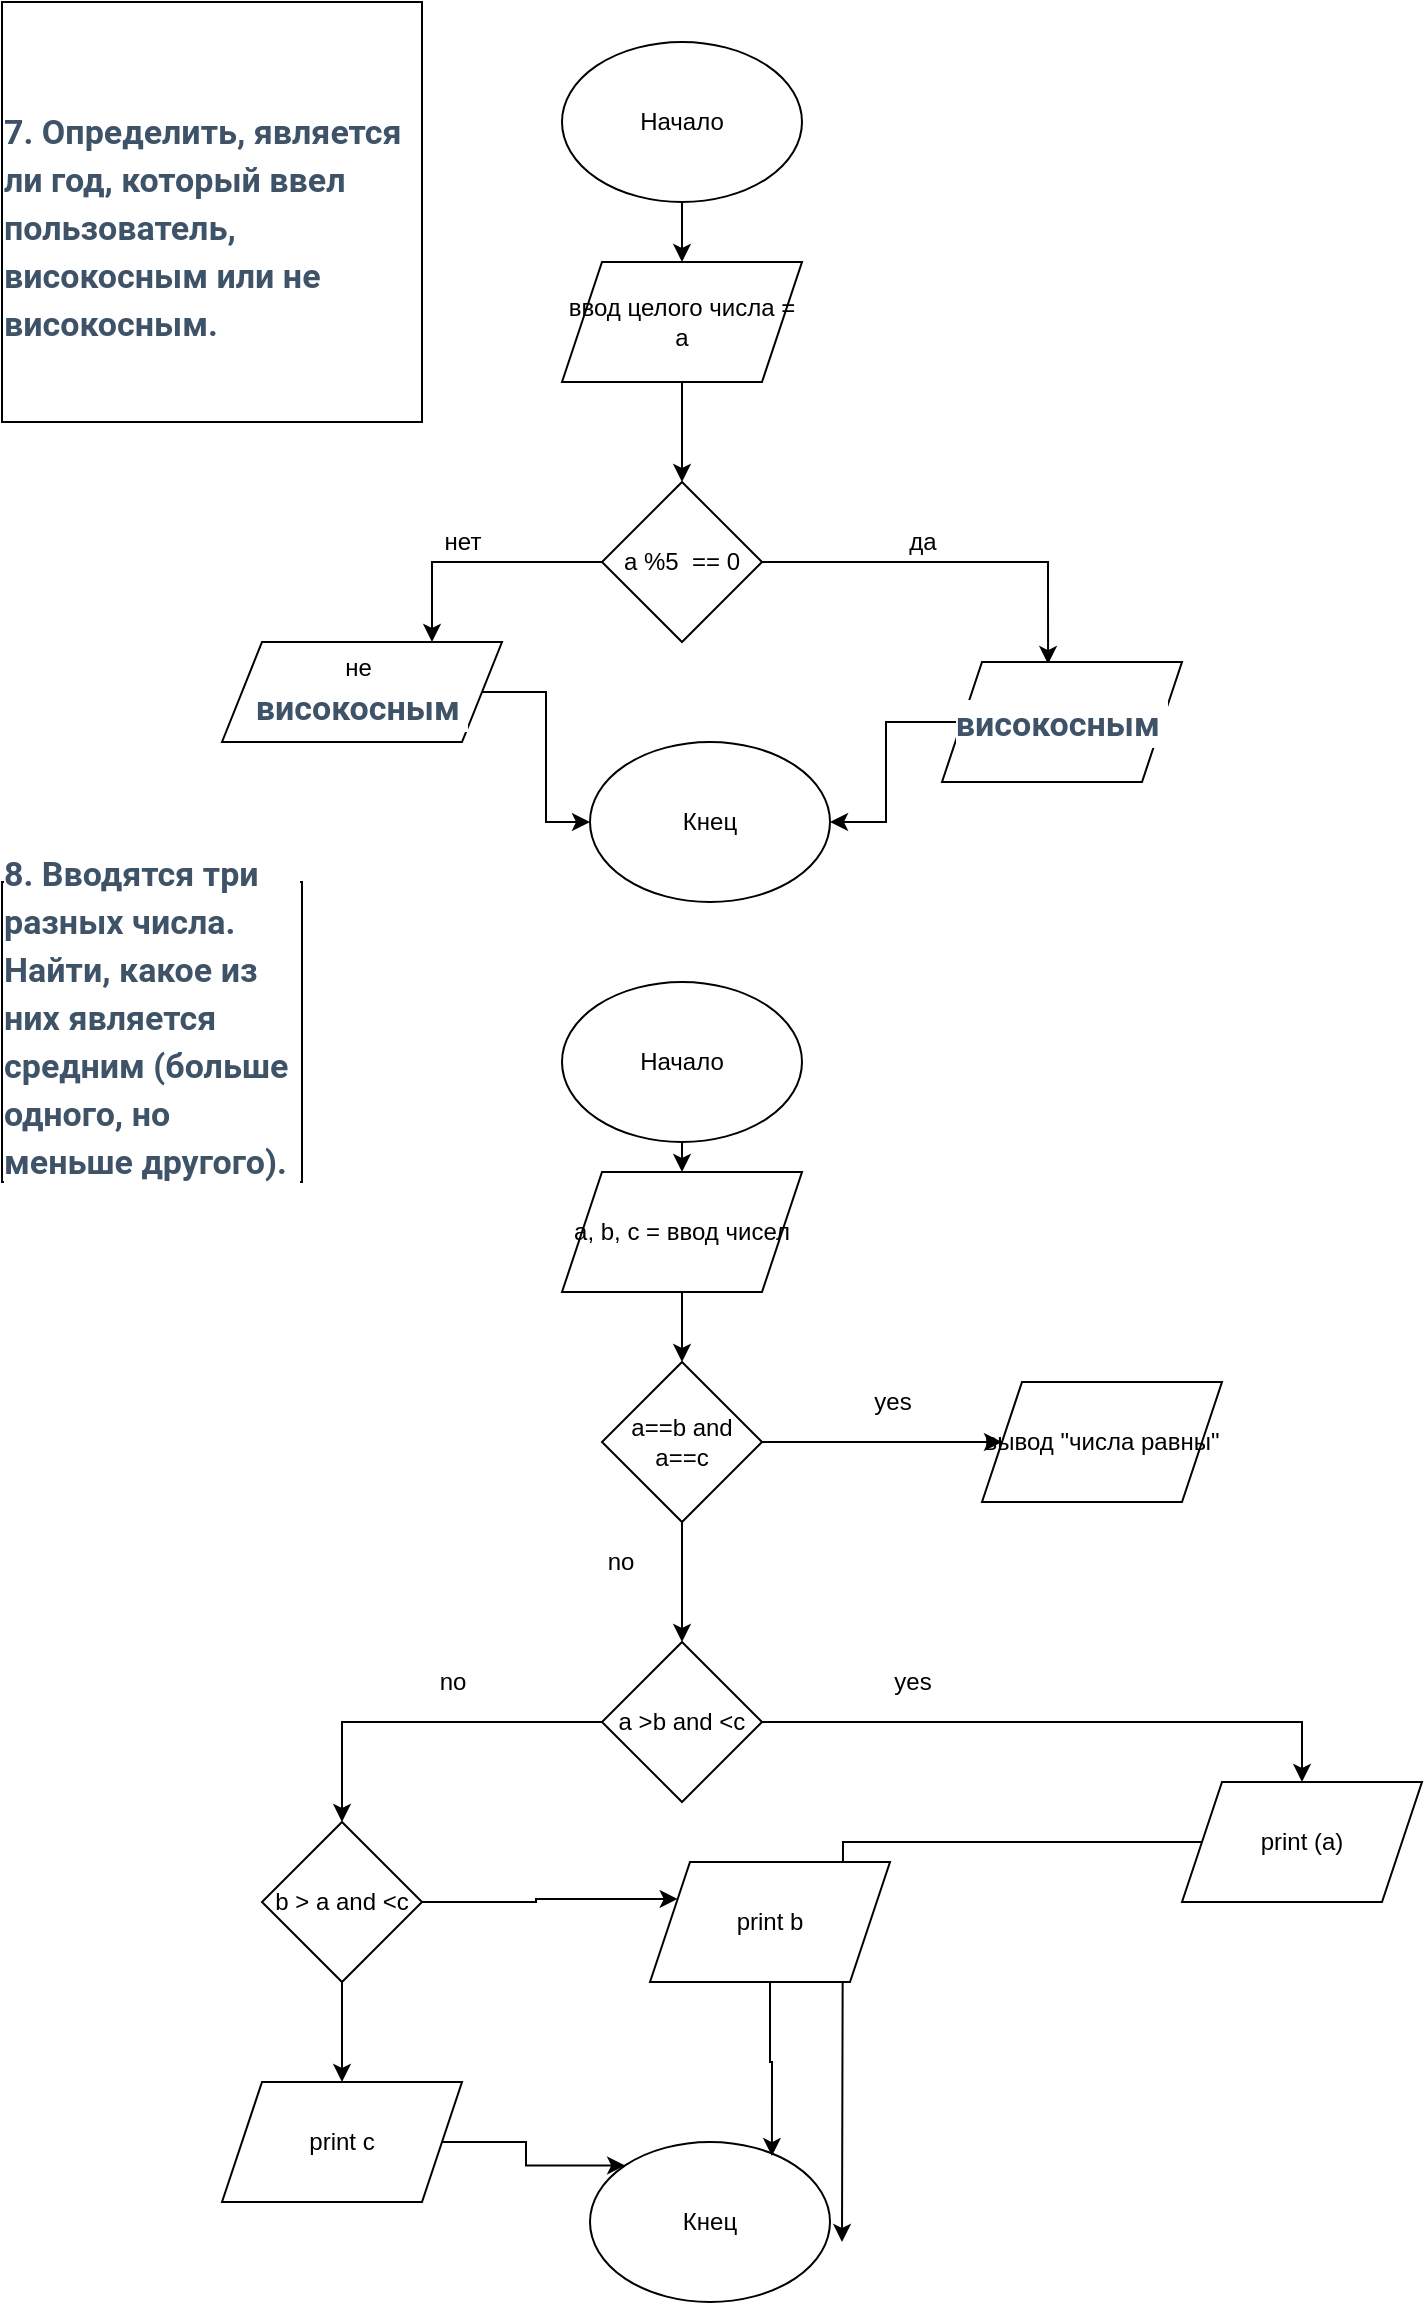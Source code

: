 <mxfile version="20.0.1" type="device"><diagram id="MxFB6iLpySSf1efFWhzG" name="Page-1"><mxGraphModel dx="868" dy="482" grid="1" gridSize="10" guides="1" tooltips="1" connect="1" arrows="1" fold="1" page="1" pageScale="1" pageWidth="827" pageHeight="1169" math="0" shadow="0"><root><mxCell id="0"/><mxCell id="1" parent="0"/><mxCell id="ZTWYCM9ThJ8uuLPtODHk-15" value="&lt;br&gt;&lt;h3 style=&quot;box-sizing: border-box; font-family: Roboto, &amp;quot;San Francisco&amp;quot;, &amp;quot;Helvetica Neue&amp;quot;, Helvetica, Arial; font-weight: bold; line-height: 24px; color: rgb(63, 83, 104); margin: 0px; font-size: 17px; font-style: normal; font-variant-ligatures: normal; font-variant-caps: normal; letter-spacing: normal; orphans: 2; text-align: start; text-indent: 0px; text-transform: none; widows: 2; word-spacing: 0px; -webkit-text-stroke-width: 0px; background-color: rgb(255, 255, 255); text-decoration-thickness: initial; text-decoration-style: initial; text-decoration-color: initial;&quot;&gt;&lt;/h3&gt;&lt;h3 style=&quot;box-sizing: border-box; font-family: Roboto, &amp;quot;San Francisco&amp;quot;, &amp;quot;Helvetica Neue&amp;quot;, Helvetica, Arial; line-height: 24px; color: rgb(63, 83, 104); margin: 0px; font-size: 17px; text-align: start; background-color: rgb(255, 255, 255);&quot;&gt;7. Определить, является ли год, который ввел пользователь, високосным или не високосным.&lt;/h3&gt;" style="whiteSpace=wrap;html=1;aspect=fixed;" parent="1" vertex="1"><mxGeometry width="210" height="210" as="geometry"/></mxCell><mxCell id="ZTWYCM9ThJ8uuLPtODHk-27" value="&lt;font style=&quot;vertical-align: inherit;&quot;&gt;&lt;font style=&quot;vertical-align: inherit;&quot;&gt;Кнец&lt;/font&gt;&lt;/font&gt;" style="ellipse;whiteSpace=wrap;html=1;" parent="1" vertex="1"><mxGeometry x="294" y="370" width="120" height="80" as="geometry"/></mxCell><mxCell id="1kP0JQWv_H4K3FGFwgBn-5" style="edgeStyle=orthogonalEdgeStyle;rounded=0;orthogonalLoop=1;jettySize=auto;html=1;exitX=0.5;exitY=1;exitDx=0;exitDy=0;" edge="1" parent="1" source="1kP0JQWv_H4K3FGFwgBn-2" target="1kP0JQWv_H4K3FGFwgBn-3"><mxGeometry relative="1" as="geometry"/></mxCell><mxCell id="1kP0JQWv_H4K3FGFwgBn-2" value="Начало" style="ellipse;whiteSpace=wrap;html=1;" vertex="1" parent="1"><mxGeometry x="280" y="20" width="120" height="80" as="geometry"/></mxCell><mxCell id="1kP0JQWv_H4K3FGFwgBn-10" style="edgeStyle=orthogonalEdgeStyle;rounded=0;orthogonalLoop=1;jettySize=auto;html=1;exitX=0.5;exitY=1;exitDx=0;exitDy=0;entryX=0.5;entryY=0;entryDx=0;entryDy=0;" edge="1" parent="1" source="1kP0JQWv_H4K3FGFwgBn-3" target="1kP0JQWv_H4K3FGFwgBn-7"><mxGeometry relative="1" as="geometry"/></mxCell><mxCell id="1kP0JQWv_H4K3FGFwgBn-3" value="ввод целого числа = а" style="shape=parallelogram;perimeter=parallelogramPerimeter;whiteSpace=wrap;html=1;fixedSize=1;" vertex="1" parent="1"><mxGeometry x="280" y="130" width="120" height="60" as="geometry"/></mxCell><mxCell id="1kP0JQWv_H4K3FGFwgBn-11" style="edgeStyle=orthogonalEdgeStyle;rounded=0;orthogonalLoop=1;jettySize=auto;html=1;entryX=0.75;entryY=0;entryDx=0;entryDy=0;" edge="1" parent="1" source="1kP0JQWv_H4K3FGFwgBn-7" target="1kP0JQWv_H4K3FGFwgBn-8"><mxGeometry relative="1" as="geometry"><mxPoint x="190" y="280" as="targetPoint"/></mxGeometry></mxCell><mxCell id="1kP0JQWv_H4K3FGFwgBn-12" style="edgeStyle=orthogonalEdgeStyle;rounded=0;orthogonalLoop=1;jettySize=auto;html=1;exitX=1;exitY=0.5;exitDx=0;exitDy=0;entryX=0.442;entryY=0.017;entryDx=0;entryDy=0;entryPerimeter=0;" edge="1" parent="1" source="1kP0JQWv_H4K3FGFwgBn-7" target="1kP0JQWv_H4K3FGFwgBn-9"><mxGeometry relative="1" as="geometry"><mxPoint x="520" y="280" as="targetPoint"/></mxGeometry></mxCell><mxCell id="1kP0JQWv_H4K3FGFwgBn-7" value="а %5&amp;nbsp; == 0" style="rhombus;whiteSpace=wrap;html=1;" vertex="1" parent="1"><mxGeometry x="300" y="240" width="80" height="80" as="geometry"/></mxCell><mxCell id="1kP0JQWv_H4K3FGFwgBn-13" style="edgeStyle=orthogonalEdgeStyle;rounded=0;orthogonalLoop=1;jettySize=auto;html=1;" edge="1" parent="1" source="1kP0JQWv_H4K3FGFwgBn-8" target="ZTWYCM9ThJ8uuLPtODHk-27"><mxGeometry relative="1" as="geometry"/></mxCell><mxCell id="1kP0JQWv_H4K3FGFwgBn-8" value="не&amp;nbsp;&lt;h3 style=&quot;box-sizing: border-box; font-family: Roboto, &amp;quot;San Francisco&amp;quot;, &amp;quot;Helvetica Neue&amp;quot;, Helvetica, Arial; line-height: 24px; color: rgb(63, 83, 104); margin: 0px; font-size: 17px; text-align: start; background-color: rgb(255, 255, 255);&quot;&gt;високосным&amp;nbsp;&lt;/h3&gt;" style="shape=parallelogram;perimeter=parallelogramPerimeter;whiteSpace=wrap;html=1;fixedSize=1;" vertex="1" parent="1"><mxGeometry x="110" y="320" width="140" height="50" as="geometry"/></mxCell><mxCell id="1kP0JQWv_H4K3FGFwgBn-14" style="edgeStyle=orthogonalEdgeStyle;rounded=0;orthogonalLoop=1;jettySize=auto;html=1;" edge="1" parent="1" source="1kP0JQWv_H4K3FGFwgBn-9" target="ZTWYCM9ThJ8uuLPtODHk-27"><mxGeometry relative="1" as="geometry"/></mxCell><mxCell id="1kP0JQWv_H4K3FGFwgBn-9" value="&lt;h3 style=&quot;box-sizing: border-box; font-family: Roboto, &amp;quot;San Francisco&amp;quot;, &amp;quot;Helvetica Neue&amp;quot;, Helvetica, Arial; line-height: 24px; color: rgb(63, 83, 104); margin: 0px; font-size: 17px; text-align: start; background-color: rgb(255, 255, 255);&quot;&gt;високосным&amp;nbsp;&lt;/h3&gt;" style="shape=parallelogram;perimeter=parallelogramPerimeter;whiteSpace=wrap;html=1;fixedSize=1;" vertex="1" parent="1"><mxGeometry x="470" y="330" width="120" height="60" as="geometry"/></mxCell><mxCell id="1kP0JQWv_H4K3FGFwgBn-15" value="да" style="text;html=1;align=center;verticalAlign=middle;resizable=0;points=[];autosize=1;strokeColor=none;fillColor=none;" vertex="1" parent="1"><mxGeometry x="445" y="260" width="30" height="20" as="geometry"/></mxCell><mxCell id="1kP0JQWv_H4K3FGFwgBn-16" value="нет" style="text;html=1;align=center;verticalAlign=middle;resizable=0;points=[];autosize=1;strokeColor=none;fillColor=none;" vertex="1" parent="1"><mxGeometry x="215" y="260" width="30" height="20" as="geometry"/></mxCell><mxCell id="1kP0JQWv_H4K3FGFwgBn-17" value="&#10;&lt;h3 style=&quot;box-sizing: border-box; font-family: Roboto, &amp;quot;San Francisco&amp;quot;, &amp;quot;Helvetica Neue&amp;quot;, Helvetica, Arial; font-weight: bold; line-height: 24px; color: rgb(63, 83, 104); margin: 0px; font-size: 17px; font-style: normal; font-variant-ligatures: normal; font-variant-caps: normal; letter-spacing: normal; orphans: 2; text-align: start; text-indent: 0px; text-transform: none; widows: 2; word-spacing: 0px; -webkit-text-stroke-width: 0px; background-color: rgb(255, 255, 255); text-decoration-thickness: initial; text-decoration-style: initial; text-decoration-color: initial;&quot;&gt;8. Вводятся три разных числа. Найти, какое из них является средним (больше одного, но меньше другого).&lt;/h3&gt;&#10;&#10;" style="whiteSpace=wrap;html=1;aspect=fixed;" vertex="1" parent="1"><mxGeometry y="440" width="150" height="150" as="geometry"/></mxCell><mxCell id="1kP0JQWv_H4K3FGFwgBn-21" style="edgeStyle=orthogonalEdgeStyle;rounded=0;orthogonalLoop=1;jettySize=auto;html=1;exitX=0.5;exitY=1;exitDx=0;exitDy=0;entryX=0.5;entryY=0;entryDx=0;entryDy=0;" edge="1" parent="1" source="1kP0JQWv_H4K3FGFwgBn-18" target="1kP0JQWv_H4K3FGFwgBn-20"><mxGeometry relative="1" as="geometry"/></mxCell><mxCell id="1kP0JQWv_H4K3FGFwgBn-18" value="Начало" style="ellipse;whiteSpace=wrap;html=1;" vertex="1" parent="1"><mxGeometry x="280" y="490" width="120" height="80" as="geometry"/></mxCell><mxCell id="1kP0JQWv_H4K3FGFwgBn-19" value="&lt;font style=&quot;vertical-align: inherit;&quot;&gt;&lt;font style=&quot;vertical-align: inherit;&quot;&gt;Кнец&lt;/font&gt;&lt;/font&gt;" style="ellipse;whiteSpace=wrap;html=1;" vertex="1" parent="1"><mxGeometry x="294" y="1070" width="120" height="80" as="geometry"/></mxCell><mxCell id="1kP0JQWv_H4K3FGFwgBn-30" style="edgeStyle=orthogonalEdgeStyle;rounded=0;orthogonalLoop=1;jettySize=auto;html=1;exitX=0.5;exitY=1;exitDx=0;exitDy=0;entryX=0.5;entryY=0;entryDx=0;entryDy=0;" edge="1" parent="1" source="1kP0JQWv_H4K3FGFwgBn-20" target="1kP0JQWv_H4K3FGFwgBn-29"><mxGeometry relative="1" as="geometry"/></mxCell><mxCell id="1kP0JQWv_H4K3FGFwgBn-20" value="a, b, c = ввод чисел" style="shape=parallelogram;perimeter=parallelogramPerimeter;whiteSpace=wrap;html=1;fixedSize=1;" vertex="1" parent="1"><mxGeometry x="280" y="585" width="120" height="60" as="geometry"/></mxCell><mxCell id="1kP0JQWv_H4K3FGFwgBn-24" style="edgeStyle=orthogonalEdgeStyle;rounded=0;orthogonalLoop=1;jettySize=auto;html=1;exitX=1;exitY=0.5;exitDx=0;exitDy=0;entryX=0.5;entryY=0;entryDx=0;entryDy=0;" edge="1" parent="1" source="1kP0JQWv_H4K3FGFwgBn-22" target="1kP0JQWv_H4K3FGFwgBn-23"><mxGeometry relative="1" as="geometry"/></mxCell><mxCell id="1kP0JQWv_H4K3FGFwgBn-27" style="edgeStyle=orthogonalEdgeStyle;rounded=0;orthogonalLoop=1;jettySize=auto;html=1;exitX=0;exitY=0.5;exitDx=0;exitDy=0;entryX=0.5;entryY=0;entryDx=0;entryDy=0;" edge="1" parent="1" source="1kP0JQWv_H4K3FGFwgBn-22" target="1kP0JQWv_H4K3FGFwgBn-26"><mxGeometry relative="1" as="geometry"/></mxCell><mxCell id="1kP0JQWv_H4K3FGFwgBn-22" value="a &amp;gt;b and &amp;lt;c" style="rhombus;whiteSpace=wrap;html=1;" vertex="1" parent="1"><mxGeometry x="300" y="820" width="80" height="80" as="geometry"/></mxCell><mxCell id="1kP0JQWv_H4K3FGFwgBn-42" style="edgeStyle=orthogonalEdgeStyle;rounded=0;orthogonalLoop=1;jettySize=auto;html=1;" edge="1" parent="1" source="1kP0JQWv_H4K3FGFwgBn-23"><mxGeometry relative="1" as="geometry"><mxPoint x="420" y="1120" as="targetPoint"/></mxGeometry></mxCell><mxCell id="1kP0JQWv_H4K3FGFwgBn-23" value="print (a)" style="shape=parallelogram;perimeter=parallelogramPerimeter;whiteSpace=wrap;html=1;fixedSize=1;" vertex="1" parent="1"><mxGeometry x="590" y="890" width="120" height="60" as="geometry"/></mxCell><mxCell id="1kP0JQWv_H4K3FGFwgBn-25" value="yes" style="text;html=1;align=center;verticalAlign=middle;resizable=0;points=[];autosize=1;strokeColor=none;fillColor=none;" vertex="1" parent="1"><mxGeometry x="440" y="830" width="30" height="20" as="geometry"/></mxCell><mxCell id="1kP0JQWv_H4K3FGFwgBn-38" style="edgeStyle=orthogonalEdgeStyle;rounded=0;orthogonalLoop=1;jettySize=auto;html=1;exitX=0.5;exitY=1;exitDx=0;exitDy=0;entryX=0.5;entryY=0;entryDx=0;entryDy=0;" edge="1" parent="1" source="1kP0JQWv_H4K3FGFwgBn-26" target="1kP0JQWv_H4K3FGFwgBn-37"><mxGeometry relative="1" as="geometry"/></mxCell><mxCell id="1kP0JQWv_H4K3FGFwgBn-39" style="edgeStyle=orthogonalEdgeStyle;rounded=0;orthogonalLoop=1;jettySize=auto;html=1;exitX=1;exitY=0.5;exitDx=0;exitDy=0;entryX=0;entryY=0.25;entryDx=0;entryDy=0;" edge="1" parent="1" source="1kP0JQWv_H4K3FGFwgBn-26" target="1kP0JQWv_H4K3FGFwgBn-36"><mxGeometry relative="1" as="geometry"/></mxCell><mxCell id="1kP0JQWv_H4K3FGFwgBn-26" value="b &amp;gt; а and &amp;lt;c" style="rhombus;whiteSpace=wrap;html=1;" vertex="1" parent="1"><mxGeometry x="130" y="910" width="80" height="80" as="geometry"/></mxCell><mxCell id="1kP0JQWv_H4K3FGFwgBn-28" value="no" style="text;html=1;align=center;verticalAlign=middle;resizable=0;points=[];autosize=1;strokeColor=none;fillColor=none;" vertex="1" parent="1"><mxGeometry x="210" y="830" width="30" height="20" as="geometry"/></mxCell><mxCell id="1kP0JQWv_H4K3FGFwgBn-32" style="edgeStyle=orthogonalEdgeStyle;rounded=0;orthogonalLoop=1;jettySize=auto;html=1;exitX=1;exitY=0.5;exitDx=0;exitDy=0;" edge="1" parent="1" source="1kP0JQWv_H4K3FGFwgBn-29" target="1kP0JQWv_H4K3FGFwgBn-31"><mxGeometry relative="1" as="geometry"/></mxCell><mxCell id="1kP0JQWv_H4K3FGFwgBn-35" style="edgeStyle=orthogonalEdgeStyle;rounded=0;orthogonalLoop=1;jettySize=auto;html=1;exitX=0.5;exitY=1;exitDx=0;exitDy=0;" edge="1" parent="1" source="1kP0JQWv_H4K3FGFwgBn-29" target="1kP0JQWv_H4K3FGFwgBn-22"><mxGeometry relative="1" as="geometry"/></mxCell><mxCell id="1kP0JQWv_H4K3FGFwgBn-29" value="a==b and a==c" style="rhombus;whiteSpace=wrap;html=1;" vertex="1" parent="1"><mxGeometry x="300" y="680" width="80" height="80" as="geometry"/></mxCell><mxCell id="1kP0JQWv_H4K3FGFwgBn-31" value="вывод &quot;числа равны&quot;" style="shape=parallelogram;perimeter=parallelogramPerimeter;whiteSpace=wrap;html=1;fixedSize=1;" vertex="1" parent="1"><mxGeometry x="490" y="690" width="120" height="60" as="geometry"/></mxCell><mxCell id="1kP0JQWv_H4K3FGFwgBn-33" value="yes" style="text;html=1;align=center;verticalAlign=middle;resizable=0;points=[];autosize=1;strokeColor=none;fillColor=none;" vertex="1" parent="1"><mxGeometry x="430" y="690" width="30" height="20" as="geometry"/></mxCell><mxCell id="1kP0JQWv_H4K3FGFwgBn-34" value="no" style="text;html=1;align=center;verticalAlign=middle;resizable=0;points=[];autosize=1;strokeColor=none;fillColor=none;" vertex="1" parent="1"><mxGeometry x="294" y="770" width="30" height="20" as="geometry"/></mxCell><mxCell id="1kP0JQWv_H4K3FGFwgBn-41" style="edgeStyle=orthogonalEdgeStyle;rounded=0;orthogonalLoop=1;jettySize=auto;html=1;entryX=0.758;entryY=0.088;entryDx=0;entryDy=0;entryPerimeter=0;" edge="1" parent="1" source="1kP0JQWv_H4K3FGFwgBn-36" target="1kP0JQWv_H4K3FGFwgBn-19"><mxGeometry relative="1" as="geometry"/></mxCell><mxCell id="1kP0JQWv_H4K3FGFwgBn-36" value="print b" style="shape=parallelogram;perimeter=parallelogramPerimeter;whiteSpace=wrap;html=1;fixedSize=1;" vertex="1" parent="1"><mxGeometry x="324" y="930" width="120" height="60" as="geometry"/></mxCell><mxCell id="1kP0JQWv_H4K3FGFwgBn-40" style="edgeStyle=orthogonalEdgeStyle;rounded=0;orthogonalLoop=1;jettySize=auto;html=1;entryX=0;entryY=0;entryDx=0;entryDy=0;" edge="1" parent="1" source="1kP0JQWv_H4K3FGFwgBn-37" target="1kP0JQWv_H4K3FGFwgBn-19"><mxGeometry relative="1" as="geometry"/></mxCell><mxCell id="1kP0JQWv_H4K3FGFwgBn-37" value="print c" style="shape=parallelogram;perimeter=parallelogramPerimeter;whiteSpace=wrap;html=1;fixedSize=1;" vertex="1" parent="1"><mxGeometry x="110" y="1040" width="120" height="60" as="geometry"/></mxCell></root></mxGraphModel></diagram></mxfile>
